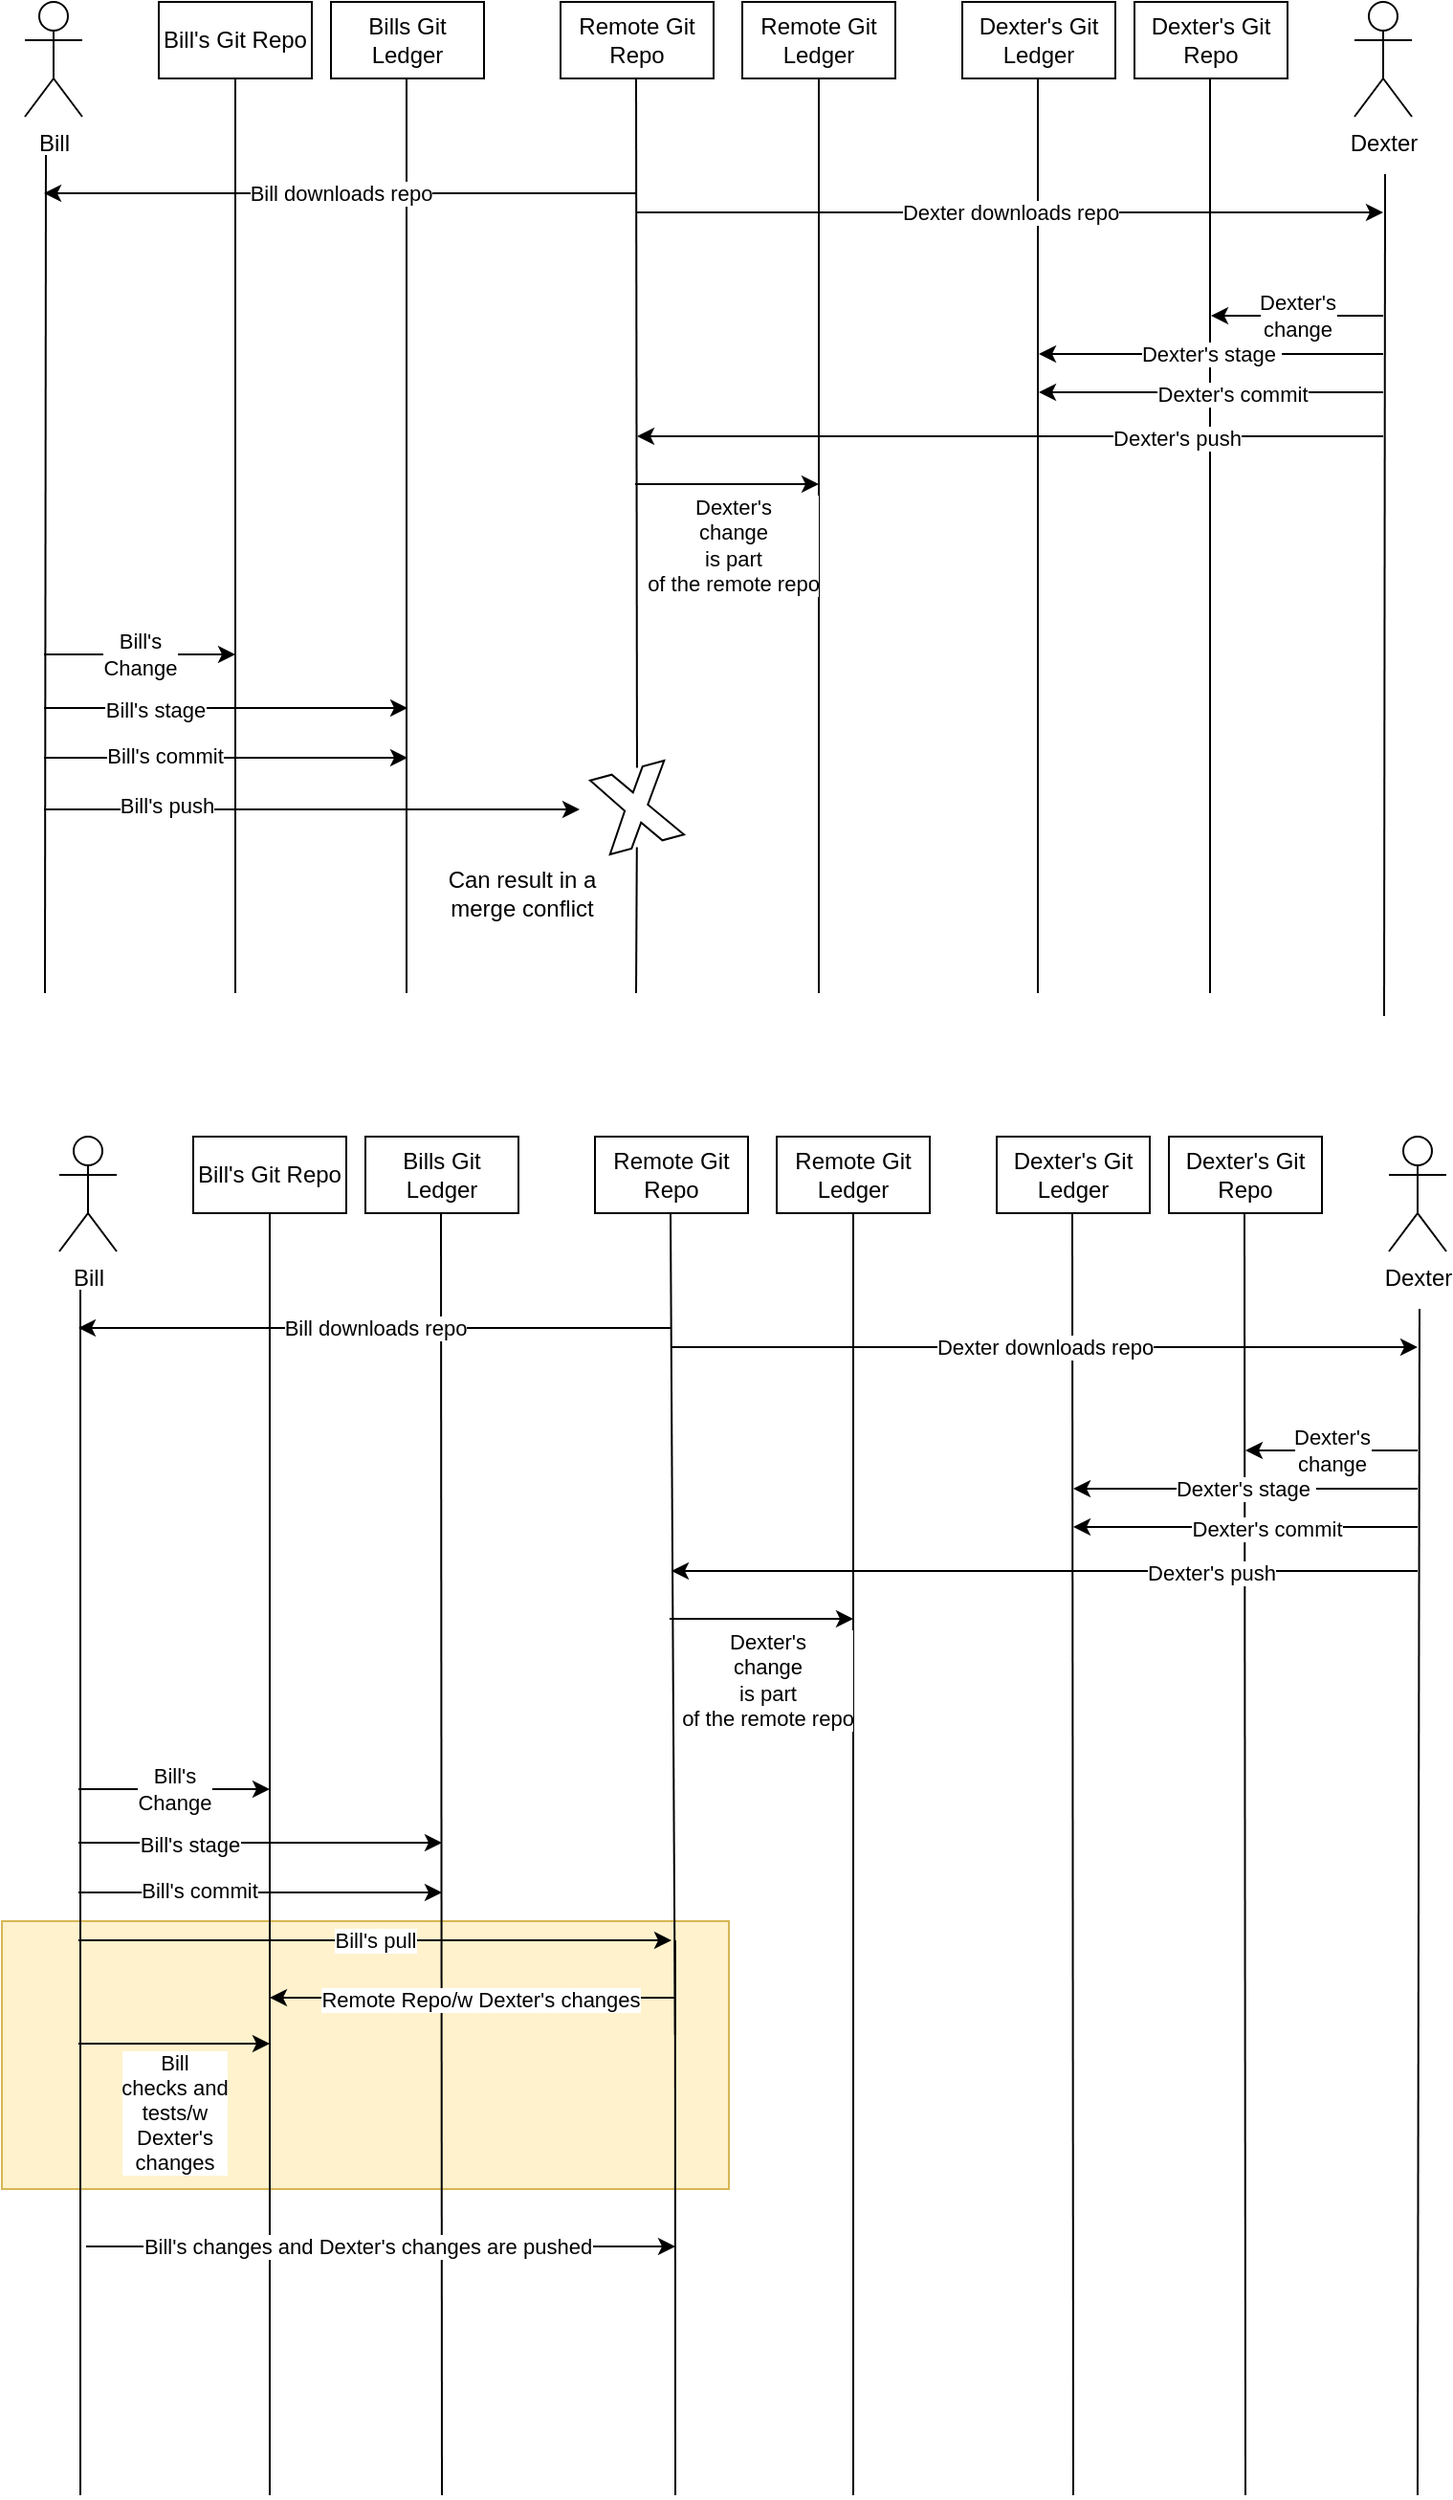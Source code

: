 <mxfile version="20.8.10" type="device"><diagram name="Page-1" id="d_J_qnRjhQ-WYeAB-t6k"><mxGraphModel dx="1103" dy="830" grid="1" gridSize="10" guides="1" tooltips="1" connect="1" arrows="1" fold="1" page="1" pageScale="1" pageWidth="850" pageHeight="1100" math="0" shadow="0"><root><mxCell id="0"/><mxCell id="1" parent="0"/><mxCell id="neMwWQKn3q15Dg33-DF2-87" value="" style="rounded=0;whiteSpace=wrap;html=1;fillColor=#fff2cc;strokeColor=#d6b656;" vertex="1" parent="1"><mxGeometry x="40" y="1020" width="380" height="140" as="geometry"/></mxCell><mxCell id="neMwWQKn3q15Dg33-DF2-1" value="Bill" style="shape=umlActor;verticalLabelPosition=bottom;verticalAlign=top;html=1;outlineConnect=0;" vertex="1" parent="1"><mxGeometry x="52" y="17" width="30" height="60" as="geometry"/></mxCell><mxCell id="neMwWQKn3q15Dg33-DF2-2" value="Bill's Git Repo" style="rounded=0;whiteSpace=wrap;html=1;" vertex="1" parent="1"><mxGeometry x="122" y="17" width="80" height="40" as="geometry"/></mxCell><mxCell id="neMwWQKn3q15Dg33-DF2-6" value="Dexter" style="shape=umlActor;verticalLabelPosition=bottom;verticalAlign=top;html=1;outlineConnect=0;" vertex="1" parent="1"><mxGeometry x="747" y="17" width="30" height="60" as="geometry"/></mxCell><mxCell id="neMwWQKn3q15Dg33-DF2-9" value="Bills Git Ledger" style="rounded=0;whiteSpace=wrap;html=1;" vertex="1" parent="1"><mxGeometry x="212" y="17" width="80" height="40" as="geometry"/></mxCell><mxCell id="neMwWQKn3q15Dg33-DF2-10" value="Remote Git Repo" style="rounded=0;whiteSpace=wrap;html=1;" vertex="1" parent="1"><mxGeometry x="332" y="17" width="80" height="40" as="geometry"/></mxCell><mxCell id="neMwWQKn3q15Dg33-DF2-11" value="Remote Git Ledger" style="rounded=0;whiteSpace=wrap;html=1;" vertex="1" parent="1"><mxGeometry x="427" y="17" width="80" height="40" as="geometry"/></mxCell><mxCell id="neMwWQKn3q15Dg33-DF2-12" value="Dexter's Git Ledger" style="rounded=0;whiteSpace=wrap;html=1;" vertex="1" parent="1"><mxGeometry x="542" y="17" width="80" height="40" as="geometry"/></mxCell><mxCell id="neMwWQKn3q15Dg33-DF2-13" value="Dexter's Git Repo" style="rounded=0;whiteSpace=wrap;html=1;" vertex="1" parent="1"><mxGeometry x="632" y="17" width="80" height="40" as="geometry"/></mxCell><mxCell id="neMwWQKn3q15Dg33-DF2-14" value="" style="endArrow=none;html=1;rounded=0;" edge="1" parent="1"><mxGeometry width="50" height="50" relative="1" as="geometry"><mxPoint x="162" y="535" as="sourcePoint"/><mxPoint x="162" y="57" as="targetPoint"/></mxGeometry></mxCell><mxCell id="neMwWQKn3q15Dg33-DF2-15" value="" style="endArrow=none;html=1;rounded=0;" edge="1" parent="1"><mxGeometry width="50" height="50" relative="1" as="geometry"><mxPoint x="251.5" y="535" as="sourcePoint"/><mxPoint x="251.5" y="57" as="targetPoint"/></mxGeometry></mxCell><mxCell id="neMwWQKn3q15Dg33-DF2-16" value="" style="endArrow=none;html=1;rounded=0;startArrow=none;" edge="1" parent="1" source="neMwWQKn3q15Dg33-DF2-38"><mxGeometry width="50" height="50" relative="1" as="geometry"><mxPoint x="371.5" y="535" as="sourcePoint"/><mxPoint x="371.5" y="57" as="targetPoint"/></mxGeometry></mxCell><mxCell id="neMwWQKn3q15Dg33-DF2-17" value="" style="endArrow=none;html=1;rounded=0;" edge="1" parent="1"><mxGeometry width="50" height="50" relative="1" as="geometry"><mxPoint x="467" y="535" as="sourcePoint"/><mxPoint x="467" y="57" as="targetPoint"/></mxGeometry></mxCell><mxCell id="neMwWQKn3q15Dg33-DF2-18" value="" style="endArrow=none;html=1;rounded=0;" edge="1" parent="1"><mxGeometry width="50" height="50" relative="1" as="geometry"><mxPoint x="581.5" y="535" as="sourcePoint"/><mxPoint x="581.5" y="57" as="targetPoint"/></mxGeometry></mxCell><mxCell id="neMwWQKn3q15Dg33-DF2-19" value="" style="endArrow=none;html=1;rounded=0;" edge="1" parent="1"><mxGeometry width="50" height="50" relative="1" as="geometry"><mxPoint x="671.5" y="535" as="sourcePoint"/><mxPoint x="671.5" y="57" as="targetPoint"/></mxGeometry></mxCell><mxCell id="neMwWQKn3q15Dg33-DF2-20" value="" style="endArrow=none;html=1;rounded=0;" edge="1" parent="1"><mxGeometry width="50" height="50" relative="1" as="geometry"><mxPoint x="62.5" y="535" as="sourcePoint"/><mxPoint x="63" y="97" as="targetPoint"/></mxGeometry></mxCell><mxCell id="neMwWQKn3q15Dg33-DF2-21" value="" style="endArrow=none;html=1;rounded=0;" edge="1" parent="1"><mxGeometry width="50" height="50" relative="1" as="geometry"><mxPoint x="762.5" y="547" as="sourcePoint"/><mxPoint x="763" y="107" as="targetPoint"/></mxGeometry></mxCell><mxCell id="neMwWQKn3q15Dg33-DF2-22" value="Bill's&lt;br&gt;Change" style="endArrow=classic;html=1;rounded=0;" edge="1" parent="1"><mxGeometry width="50" height="50" relative="1" as="geometry"><mxPoint x="62" y="358" as="sourcePoint"/><mxPoint x="162" y="358" as="targetPoint"/></mxGeometry></mxCell><mxCell id="neMwWQKn3q15Dg33-DF2-23" value="" style="endArrow=classic;html=1;rounded=0;" edge="1" parent="1"><mxGeometry width="50" height="50" relative="1" as="geometry"><mxPoint x="62" y="386" as="sourcePoint"/><mxPoint x="252" y="386" as="targetPoint"/></mxGeometry></mxCell><mxCell id="neMwWQKn3q15Dg33-DF2-42" value="Bill's stage" style="edgeLabel;html=1;align=center;verticalAlign=middle;resizable=0;points=[];" vertex="1" connectable="0" parent="neMwWQKn3q15Dg33-DF2-23"><mxGeometry x="-0.39" y="-1" relative="1" as="geometry"><mxPoint as="offset"/></mxGeometry></mxCell><mxCell id="neMwWQKn3q15Dg33-DF2-24" value="" style="endArrow=classic;html=1;rounded=0;" edge="1" parent="1"><mxGeometry width="50" height="50" relative="1" as="geometry"><mxPoint x="62" y="412" as="sourcePoint"/><mxPoint x="252" y="412" as="targetPoint"/></mxGeometry></mxCell><mxCell id="neMwWQKn3q15Dg33-DF2-43" value="Bill's commit" style="edgeLabel;html=1;align=center;verticalAlign=middle;resizable=0;points=[];" vertex="1" connectable="0" parent="neMwWQKn3q15Dg33-DF2-24"><mxGeometry x="-0.337" y="1" relative="1" as="geometry"><mxPoint as="offset"/></mxGeometry></mxCell><mxCell id="neMwWQKn3q15Dg33-DF2-25" value="" style="endArrow=classic;html=1;rounded=0;" edge="1" parent="1"><mxGeometry width="50" height="50" relative="1" as="geometry"><mxPoint x="62" y="439" as="sourcePoint"/><mxPoint x="342" y="439" as="targetPoint"/></mxGeometry></mxCell><mxCell id="neMwWQKn3q15Dg33-DF2-44" value="Bill's push" style="edgeLabel;html=1;align=center;verticalAlign=middle;resizable=0;points=[];" vertex="1" connectable="0" parent="neMwWQKn3q15Dg33-DF2-25"><mxGeometry x="-0.543" y="2" relative="1" as="geometry"><mxPoint as="offset"/></mxGeometry></mxCell><mxCell id="neMwWQKn3q15Dg33-DF2-26" value="Dexter's&lt;br&gt;change" style="endArrow=classic;html=1;rounded=0;" edge="1" parent="1"><mxGeometry width="50" height="50" relative="1" as="geometry"><mxPoint x="762" y="181" as="sourcePoint"/><mxPoint x="672" y="181" as="targetPoint"/></mxGeometry></mxCell><mxCell id="neMwWQKn3q15Dg33-DF2-27" value="Dexter's stage&amp;nbsp;" style="endArrow=classic;html=1;rounded=0;" edge="1" parent="1"><mxGeometry width="50" height="50" relative="1" as="geometry"><mxPoint x="762" y="201" as="sourcePoint"/><mxPoint x="582" y="201" as="targetPoint"/></mxGeometry></mxCell><mxCell id="neMwWQKn3q15Dg33-DF2-28" value="" style="endArrow=classic;html=1;rounded=0;" edge="1" parent="1"><mxGeometry width="50" height="50" relative="1" as="geometry"><mxPoint x="762" y="221" as="sourcePoint"/><mxPoint x="582" y="221" as="targetPoint"/></mxGeometry></mxCell><mxCell id="neMwWQKn3q15Dg33-DF2-31" value="Dexter's commit" style="edgeLabel;html=1;align=center;verticalAlign=middle;resizable=0;points=[];" vertex="1" connectable="0" parent="neMwWQKn3q15Dg33-DF2-28"><mxGeometry x="-0.122" y="1" relative="1" as="geometry"><mxPoint as="offset"/></mxGeometry></mxCell><mxCell id="neMwWQKn3q15Dg33-DF2-29" value="" style="endArrow=classic;html=1;rounded=0;" edge="1" parent="1"><mxGeometry width="50" height="50" relative="1" as="geometry"><mxPoint x="762" y="244" as="sourcePoint"/><mxPoint x="372" y="244" as="targetPoint"/></mxGeometry></mxCell><mxCell id="neMwWQKn3q15Dg33-DF2-32" value="Dexter's push" style="edgeLabel;html=1;align=center;verticalAlign=middle;resizable=0;points=[];" vertex="1" connectable="0" parent="neMwWQKn3q15Dg33-DF2-29"><mxGeometry x="-0.446" y="1" relative="1" as="geometry"><mxPoint as="offset"/></mxGeometry></mxCell><mxCell id="neMwWQKn3q15Dg33-DF2-30" value="Dexter's&lt;br&gt;change&lt;br&gt;is part&lt;br&gt;of the remote repo" style="endArrow=classic;html=1;rounded=0;" edge="1" parent="1"><mxGeometry x="0.062" y="-32" width="50" height="50" relative="1" as="geometry"><mxPoint x="371" y="269" as="sourcePoint"/><mxPoint x="467" y="269" as="targetPoint"/><mxPoint as="offset"/></mxGeometry></mxCell><mxCell id="neMwWQKn3q15Dg33-DF2-33" value="Bill downloads repo" style="endArrow=classic;html=1;rounded=0;" edge="1" parent="1"><mxGeometry width="50" height="50" relative="1" as="geometry"><mxPoint x="372" y="117" as="sourcePoint"/><mxPoint x="62" y="117" as="targetPoint"/></mxGeometry></mxCell><mxCell id="neMwWQKn3q15Dg33-DF2-34" value="Dexter downloads repo" style="endArrow=classic;html=1;rounded=0;" edge="1" parent="1"><mxGeometry width="50" height="50" relative="1" as="geometry"><mxPoint x="372" y="127" as="sourcePoint"/><mxPoint x="762" y="127" as="targetPoint"/></mxGeometry></mxCell><mxCell id="neMwWQKn3q15Dg33-DF2-38" value="" style="verticalLabelPosition=bottom;verticalAlign=top;html=1;shape=mxgraph.basic.x;rotation=-15;" vertex="1" parent="1"><mxGeometry x="352" y="418" width="40" height="40" as="geometry"/></mxCell><mxCell id="neMwWQKn3q15Dg33-DF2-41" value="" style="endArrow=none;html=1;rounded=0;" edge="1" parent="1" target="neMwWQKn3q15Dg33-DF2-38"><mxGeometry width="50" height="50" relative="1" as="geometry"><mxPoint x="371.5" y="535" as="sourcePoint"/><mxPoint x="371.5" y="57" as="targetPoint"/></mxGeometry></mxCell><mxCell id="neMwWQKn3q15Dg33-DF2-45" value="Can result in a merge conflict" style="text;html=1;strokeColor=none;fillColor=none;align=center;verticalAlign=middle;whiteSpace=wrap;rounded=0;" vertex="1" parent="1"><mxGeometry x="272" y="458" width="80" height="50" as="geometry"/></mxCell><mxCell id="neMwWQKn3q15Dg33-DF2-46" value="Bill" style="shape=umlActor;verticalLabelPosition=bottom;verticalAlign=top;html=1;outlineConnect=0;" vertex="1" parent="1"><mxGeometry x="70" y="610" width="30" height="60" as="geometry"/></mxCell><mxCell id="neMwWQKn3q15Dg33-DF2-47" value="Bill's Git Repo" style="rounded=0;whiteSpace=wrap;html=1;" vertex="1" parent="1"><mxGeometry x="140" y="610" width="80" height="40" as="geometry"/></mxCell><mxCell id="neMwWQKn3q15Dg33-DF2-48" value="Dexter" style="shape=umlActor;verticalLabelPosition=bottom;verticalAlign=top;html=1;outlineConnect=0;" vertex="1" parent="1"><mxGeometry x="765" y="610" width="30" height="60" as="geometry"/></mxCell><mxCell id="neMwWQKn3q15Dg33-DF2-49" value="Bills Git Ledger" style="rounded=0;whiteSpace=wrap;html=1;" vertex="1" parent="1"><mxGeometry x="230" y="610" width="80" height="40" as="geometry"/></mxCell><mxCell id="neMwWQKn3q15Dg33-DF2-50" value="Remote Git Repo" style="rounded=0;whiteSpace=wrap;html=1;" vertex="1" parent="1"><mxGeometry x="350" y="610" width="80" height="40" as="geometry"/></mxCell><mxCell id="neMwWQKn3q15Dg33-DF2-51" value="Remote Git Ledger" style="rounded=0;whiteSpace=wrap;html=1;" vertex="1" parent="1"><mxGeometry x="445" y="610" width="80" height="40" as="geometry"/></mxCell><mxCell id="neMwWQKn3q15Dg33-DF2-52" value="Dexter's Git Ledger" style="rounded=0;whiteSpace=wrap;html=1;" vertex="1" parent="1"><mxGeometry x="560" y="610" width="80" height="40" as="geometry"/></mxCell><mxCell id="neMwWQKn3q15Dg33-DF2-53" value="Dexter's Git Repo" style="rounded=0;whiteSpace=wrap;html=1;" vertex="1" parent="1"><mxGeometry x="650" y="610" width="80" height="40" as="geometry"/></mxCell><mxCell id="neMwWQKn3q15Dg33-DF2-54" value="" style="endArrow=none;html=1;rounded=0;" edge="1" parent="1"><mxGeometry width="50" height="50" relative="1" as="geometry"><mxPoint x="180" y="1320" as="sourcePoint"/><mxPoint x="180" y="650" as="targetPoint"/></mxGeometry></mxCell><mxCell id="neMwWQKn3q15Dg33-DF2-55" value="" style="endArrow=none;html=1;rounded=0;" edge="1" parent="1"><mxGeometry width="50" height="50" relative="1" as="geometry"><mxPoint x="270" y="1320" as="sourcePoint"/><mxPoint x="269.5" y="650" as="targetPoint"/></mxGeometry></mxCell><mxCell id="neMwWQKn3q15Dg33-DF2-56" value="" style="endArrow=none;html=1;rounded=0;startArrow=none;" edge="1" parent="1"><mxGeometry width="50" height="50" relative="1" as="geometry"><mxPoint x="391.885" y="1079.325" as="sourcePoint"/><mxPoint x="389.5" y="650" as="targetPoint"/></mxGeometry></mxCell><mxCell id="neMwWQKn3q15Dg33-DF2-57" value="" style="endArrow=none;html=1;rounded=0;" edge="1" parent="1"><mxGeometry width="50" height="50" relative="1" as="geometry"><mxPoint x="485" y="1320" as="sourcePoint"/><mxPoint x="485" y="650" as="targetPoint"/></mxGeometry></mxCell><mxCell id="neMwWQKn3q15Dg33-DF2-58" value="" style="endArrow=none;html=1;rounded=0;" edge="1" parent="1"><mxGeometry width="50" height="50" relative="1" as="geometry"><mxPoint x="600" y="1320" as="sourcePoint"/><mxPoint x="599.5" y="650" as="targetPoint"/></mxGeometry></mxCell><mxCell id="neMwWQKn3q15Dg33-DF2-59" value="" style="endArrow=none;html=1;rounded=0;" edge="1" parent="1"><mxGeometry width="50" height="50" relative="1" as="geometry"><mxPoint x="690" y="1320" as="sourcePoint"/><mxPoint x="689.5" y="650" as="targetPoint"/></mxGeometry></mxCell><mxCell id="neMwWQKn3q15Dg33-DF2-60" value="" style="endArrow=none;html=1;rounded=0;" edge="1" parent="1"><mxGeometry width="50" height="50" relative="1" as="geometry"><mxPoint x="81" y="1320" as="sourcePoint"/><mxPoint x="81" y="690" as="targetPoint"/></mxGeometry></mxCell><mxCell id="neMwWQKn3q15Dg33-DF2-61" value="" style="endArrow=none;html=1;rounded=0;" edge="1" parent="1"><mxGeometry width="50" height="50" relative="1" as="geometry"><mxPoint x="780" y="1320" as="sourcePoint"/><mxPoint x="781" y="700" as="targetPoint"/></mxGeometry></mxCell><mxCell id="neMwWQKn3q15Dg33-DF2-62" value="Bill's&lt;br&gt;Change" style="endArrow=classic;html=1;rounded=0;" edge="1" parent="1"><mxGeometry width="50" height="50" relative="1" as="geometry"><mxPoint x="80" y="951" as="sourcePoint"/><mxPoint x="180" y="951" as="targetPoint"/></mxGeometry></mxCell><mxCell id="neMwWQKn3q15Dg33-DF2-63" value="" style="endArrow=classic;html=1;rounded=0;" edge="1" parent="1"><mxGeometry width="50" height="50" relative="1" as="geometry"><mxPoint x="80" y="979" as="sourcePoint"/><mxPoint x="270" y="979" as="targetPoint"/></mxGeometry></mxCell><mxCell id="neMwWQKn3q15Dg33-DF2-64" value="Bill's stage" style="edgeLabel;html=1;align=center;verticalAlign=middle;resizable=0;points=[];" vertex="1" connectable="0" parent="neMwWQKn3q15Dg33-DF2-63"><mxGeometry x="-0.39" y="-1" relative="1" as="geometry"><mxPoint as="offset"/></mxGeometry></mxCell><mxCell id="neMwWQKn3q15Dg33-DF2-65" value="" style="endArrow=classic;html=1;rounded=0;" edge="1" parent="1"><mxGeometry width="50" height="50" relative="1" as="geometry"><mxPoint x="80" y="1005" as="sourcePoint"/><mxPoint x="270" y="1005" as="targetPoint"/></mxGeometry></mxCell><mxCell id="neMwWQKn3q15Dg33-DF2-66" value="Bill's commit" style="edgeLabel;html=1;align=center;verticalAlign=middle;resizable=0;points=[];" vertex="1" connectable="0" parent="neMwWQKn3q15Dg33-DF2-65"><mxGeometry x="-0.337" y="1" relative="1" as="geometry"><mxPoint as="offset"/></mxGeometry></mxCell><mxCell id="neMwWQKn3q15Dg33-DF2-67" value="" style="endArrow=classic;html=1;rounded=0;" edge="1" parent="1"><mxGeometry width="50" height="50" relative="1" as="geometry"><mxPoint x="84" y="1190" as="sourcePoint"/><mxPoint x="392" y="1190" as="targetPoint"/></mxGeometry></mxCell><mxCell id="neMwWQKn3q15Dg33-DF2-68" value="Bill's changes and Dexter's changes are pushed" style="edgeLabel;html=1;align=center;verticalAlign=middle;resizable=0;points=[];" vertex="1" connectable="0" parent="neMwWQKn3q15Dg33-DF2-67"><mxGeometry x="-0.543" y="2" relative="1" as="geometry"><mxPoint x="76" y="2" as="offset"/></mxGeometry></mxCell><mxCell id="neMwWQKn3q15Dg33-DF2-69" value="Dexter's&lt;br&gt;change" style="endArrow=classic;html=1;rounded=0;" edge="1" parent="1"><mxGeometry width="50" height="50" relative="1" as="geometry"><mxPoint x="780" y="774" as="sourcePoint"/><mxPoint x="690" y="774" as="targetPoint"/></mxGeometry></mxCell><mxCell id="neMwWQKn3q15Dg33-DF2-70" value="Dexter's stage&amp;nbsp;" style="endArrow=classic;html=1;rounded=0;" edge="1" parent="1"><mxGeometry width="50" height="50" relative="1" as="geometry"><mxPoint x="780" y="794" as="sourcePoint"/><mxPoint x="600" y="794" as="targetPoint"/></mxGeometry></mxCell><mxCell id="neMwWQKn3q15Dg33-DF2-71" value="" style="endArrow=classic;html=1;rounded=0;" edge="1" parent="1"><mxGeometry width="50" height="50" relative="1" as="geometry"><mxPoint x="780" y="814" as="sourcePoint"/><mxPoint x="600" y="814" as="targetPoint"/></mxGeometry></mxCell><mxCell id="neMwWQKn3q15Dg33-DF2-72" value="Dexter's commit" style="edgeLabel;html=1;align=center;verticalAlign=middle;resizable=0;points=[];" vertex="1" connectable="0" parent="neMwWQKn3q15Dg33-DF2-71"><mxGeometry x="-0.122" y="1" relative="1" as="geometry"><mxPoint as="offset"/></mxGeometry></mxCell><mxCell id="neMwWQKn3q15Dg33-DF2-73" value="" style="endArrow=classic;html=1;rounded=0;" edge="1" parent="1"><mxGeometry width="50" height="50" relative="1" as="geometry"><mxPoint x="780" y="837" as="sourcePoint"/><mxPoint x="390" y="837" as="targetPoint"/></mxGeometry></mxCell><mxCell id="neMwWQKn3q15Dg33-DF2-74" value="Dexter's push" style="edgeLabel;html=1;align=center;verticalAlign=middle;resizable=0;points=[];" vertex="1" connectable="0" parent="neMwWQKn3q15Dg33-DF2-73"><mxGeometry x="-0.446" y="1" relative="1" as="geometry"><mxPoint as="offset"/></mxGeometry></mxCell><mxCell id="neMwWQKn3q15Dg33-DF2-75" value="Dexter's&lt;br&gt;change&lt;br&gt;is part&lt;br&gt;of the remote repo" style="endArrow=classic;html=1;rounded=0;" edge="1" parent="1"><mxGeometry x="0.062" y="-32" width="50" height="50" relative="1" as="geometry"><mxPoint x="389" y="862" as="sourcePoint"/><mxPoint x="485" y="862" as="targetPoint"/><mxPoint as="offset"/></mxGeometry></mxCell><mxCell id="neMwWQKn3q15Dg33-DF2-76" value="Bill downloads repo" style="endArrow=classic;html=1;rounded=0;" edge="1" parent="1"><mxGeometry width="50" height="50" relative="1" as="geometry"><mxPoint x="390" y="710" as="sourcePoint"/><mxPoint x="80" y="710" as="targetPoint"/></mxGeometry></mxCell><mxCell id="neMwWQKn3q15Dg33-DF2-77" value="Dexter downloads repo" style="endArrow=classic;html=1;rounded=0;" edge="1" parent="1"><mxGeometry width="50" height="50" relative="1" as="geometry"><mxPoint x="390" y="720" as="sourcePoint"/><mxPoint x="780" y="720" as="targetPoint"/></mxGeometry></mxCell><mxCell id="neMwWQKn3q15Dg33-DF2-79" value="" style="endArrow=none;html=1;rounded=0;" edge="1" parent="1"><mxGeometry width="50" height="50" relative="1" as="geometry"><mxPoint x="392" y="1320" as="sourcePoint"/><mxPoint x="391.893" y="1030.004" as="targetPoint"/></mxGeometry></mxCell><mxCell id="neMwWQKn3q15Dg33-DF2-81" value="Bill's pull" style="endArrow=classic;html=1;rounded=0;" edge="1" parent="1"><mxGeometry width="50" height="50" relative="1" as="geometry"><mxPoint x="80" y="1030" as="sourcePoint"/><mxPoint x="390" y="1030" as="targetPoint"/></mxGeometry></mxCell><mxCell id="neMwWQKn3q15Dg33-DF2-82" value="" style="endArrow=classic;html=1;rounded=0;" edge="1" parent="1"><mxGeometry width="50" height="50" relative="1" as="geometry"><mxPoint x="392" y="1060" as="sourcePoint"/><mxPoint x="180" y="1060" as="targetPoint"/></mxGeometry></mxCell><mxCell id="neMwWQKn3q15Dg33-DF2-84" value="Remote Repo/w Dexter's changes" style="edgeLabel;html=1;align=center;verticalAlign=middle;resizable=0;points=[];" vertex="1" connectable="0" parent="neMwWQKn3q15Dg33-DF2-82"><mxGeometry x="-0.226" y="1" relative="1" as="geometry"><mxPoint x="-20" as="offset"/></mxGeometry></mxCell><mxCell id="neMwWQKn3q15Dg33-DF2-85" value="Bill&lt;br&gt;checks and&lt;br&gt;tests/w&lt;br&gt;Dexter's&lt;br&gt;changes" style="endArrow=classic;html=1;rounded=0;" edge="1" parent="1"><mxGeometry y="-36" width="50" height="50" relative="1" as="geometry"><mxPoint x="80" y="1084" as="sourcePoint"/><mxPoint x="180" y="1084" as="targetPoint"/><Array as="points"><mxPoint x="120" y="1084"/></Array><mxPoint as="offset"/></mxGeometry></mxCell></root></mxGraphModel></diagram></mxfile>
